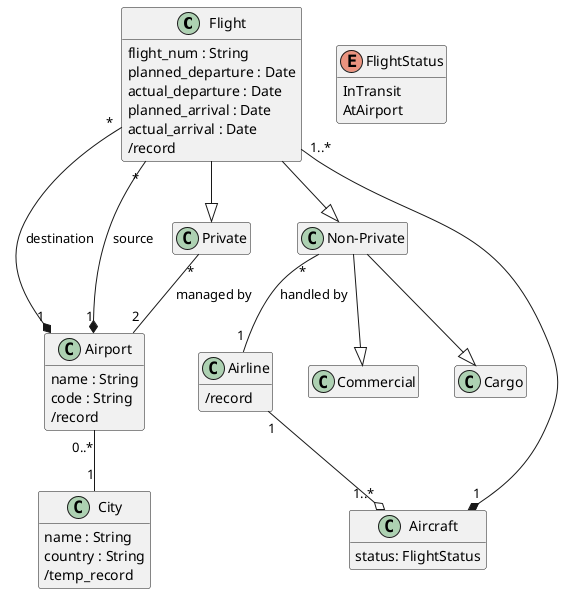 @startuml flight_record_system
scale 1
' skinparam style strictuml
' Disables the icons on the class attributes (colored icons)
' skinparam classAttributeIconSize 0 
hide empty members

class Flight {
  flight_num : String
  planned_departure : Date
  actual_departure : Date
  planned_arrival : Date
  actual_arrival : Date
  /record
}

class Private
class Non_Private as "Non-Private"

class Cargo
class Commercial

class Airport {
  name : String
  code : String
  /record
}

class City {
  name : String
  country : String
  /temp_record
}

class Aircraft {
  status: FlightStatus
}

enum FlightStatus {
  InTransit
  AtAirport
}

class Airline {
  /record
}


' Relationships
Flight --|> Private
Flight --|> Non_Private

Non_Private --|> Cargo
Non_Private --|> Commercial
Non_Private "*" -- "1" Airline : handled by

Flight "*" -* "1" Airport : source
Flight "*" -* "1" Airport : destination
Flight "1..*" -* "1" Aircraft

Airport "0..*" -- "1" City

Airline "1" --o "1..*" Aircraft

Private "*" -- "2" Airport : managed by

@enduml